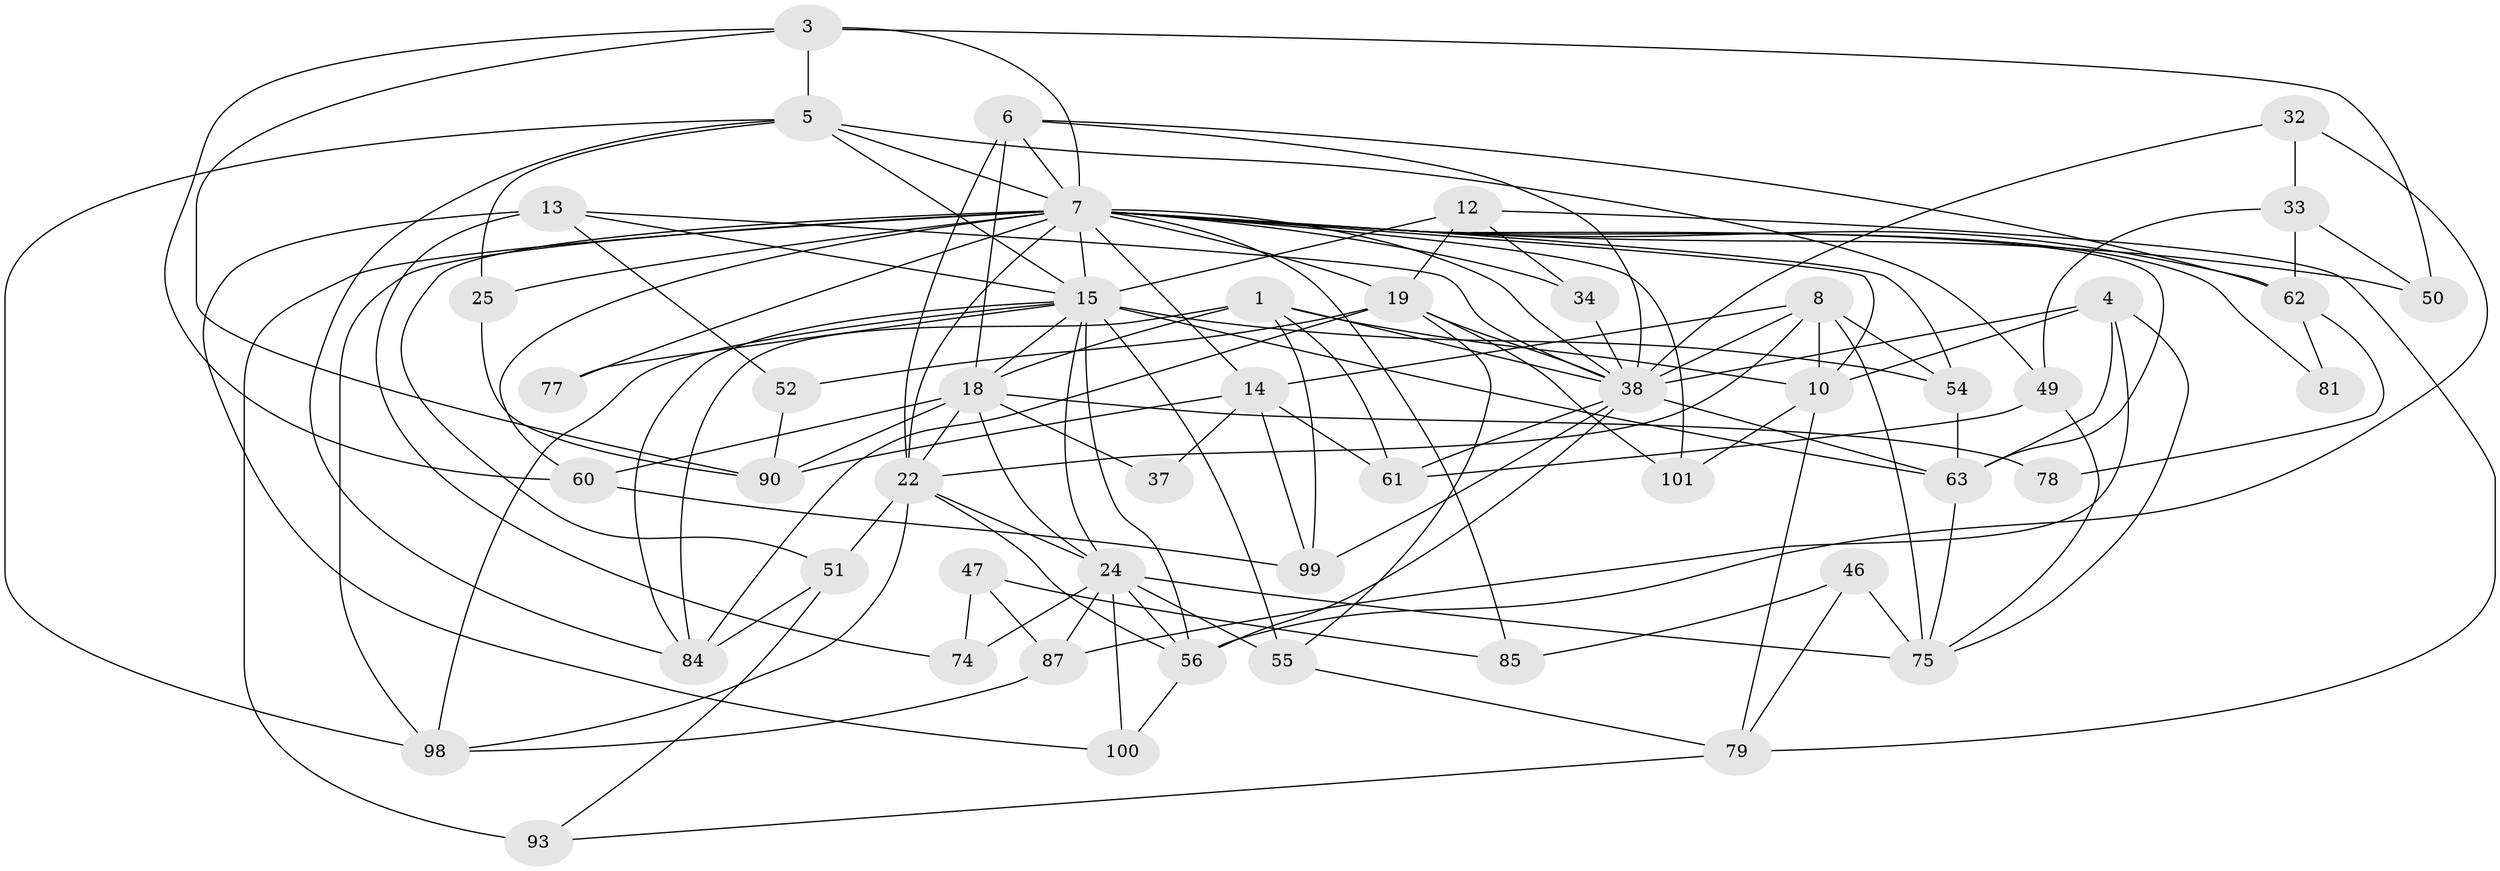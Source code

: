 // original degree distribution, {2: 0.09900990099009901, 6: 0.0891089108910891, 3: 0.32673267326732675, 4: 0.24752475247524752, 5: 0.18811881188118812, 7: 0.039603960396039604, 8: 0.009900990099009901}
// Generated by graph-tools (version 1.1) at 2025/14/03/09/25 04:14:54]
// undirected, 50 vertices, 130 edges
graph export_dot {
graph [start="1"]
  node [color=gray90,style=filled];
  1 [super="+2"];
  3 [super="+31"];
  4 [super="+30"];
  5 [super="+53+9"];
  6 [super="+88+11"];
  7 [super="+41+23+73+72"];
  8 [super="+20"];
  10 [super="+17+29"];
  12 [super="+16"];
  13;
  14 [super="+64"];
  15 [super="+40+28"];
  18 [super="+21"];
  19 [super="+58+66"];
  22 [super="+67+57"];
  24 [super="+35+36+92"];
  25;
  32;
  33 [super="+89"];
  34;
  37;
  38 [super="+76+39+70"];
  46;
  47;
  49;
  50;
  51 [super="+97"];
  52 [super="+83"];
  54;
  55 [super="+91+80"];
  56;
  60 [super="+82"];
  61 [super="+96"];
  62 [super="+71"];
  63 [super="+68"];
  74;
  75 [super="+86"];
  77;
  78;
  79;
  81;
  84 [super="+95"];
  85;
  87;
  90;
  93;
  98;
  99;
  100;
  101;
  1 -- 38;
  1 -- 99;
  1 -- 84;
  1 -- 10;
  1 -- 18;
  1 -- 61;
  3 -- 90;
  3 -- 50;
  3 -- 60;
  3 -- 7;
  3 -- 5;
  4 -- 63;
  4 -- 75;
  4 -- 87;
  4 -- 10;
  4 -- 38;
  5 -- 98;
  5 -- 15;
  5 -- 7 [weight=2];
  5 -- 49;
  5 -- 84;
  5 -- 25;
  6 -- 62 [weight=2];
  6 -- 22 [weight=3];
  6 -- 7 [weight=2];
  6 -- 18;
  6 -- 38;
  7 -- 101;
  7 -- 77 [weight=2];
  7 -- 50;
  7 -- 51 [weight=2];
  7 -- 93 [weight=2];
  7 -- 63;
  7 -- 25;
  7 -- 60;
  7 -- 10 [weight=2];
  7 -- 81;
  7 -- 85;
  7 -- 54;
  7 -- 34;
  7 -- 98;
  7 -- 14;
  7 -- 19 [weight=2];
  7 -- 62;
  7 -- 38;
  7 -- 15;
  7 -- 22 [weight=2];
  8 -- 38;
  8 -- 54;
  8 -- 10;
  8 -- 75 [weight=2];
  8 -- 14;
  8 -- 22;
  10 -- 79;
  10 -- 101;
  12 -- 34;
  12 -- 15;
  12 -- 19;
  12 -- 79;
  13 -- 38;
  13 -- 74;
  13 -- 100;
  13 -- 52;
  13 -- 15;
  14 -- 99;
  14 -- 61;
  14 -- 90;
  14 -- 37;
  15 -- 77;
  15 -- 55 [weight=2];
  15 -- 84;
  15 -- 54;
  15 -- 24;
  15 -- 56;
  15 -- 18;
  15 -- 98;
  15 -- 63;
  18 -- 60 [weight=3];
  18 -- 78;
  18 -- 37;
  18 -- 22;
  18 -- 24;
  18 -- 90;
  19 -- 84 [weight=2];
  19 -- 101;
  19 -- 52;
  19 -- 38;
  19 -- 55;
  22 -- 98;
  22 -- 51;
  22 -- 24;
  22 -- 56;
  24 -- 74;
  24 -- 100;
  24 -- 55;
  24 -- 87;
  24 -- 56;
  24 -- 75;
  25 -- 90;
  32 -- 56;
  32 -- 33;
  32 -- 38;
  33 -- 49;
  33 -- 50;
  33 -- 62;
  34 -- 38;
  38 -- 61 [weight=2];
  38 -- 63;
  38 -- 99;
  38 -- 56;
  46 -- 79;
  46 -- 85;
  46 -- 75;
  47 -- 85;
  47 -- 74;
  47 -- 87;
  49 -- 75;
  49 -- 61;
  51 -- 84;
  51 -- 93;
  52 -- 90;
  54 -- 63;
  55 -- 79;
  56 -- 100;
  60 -- 99;
  62 -- 81;
  62 -- 78;
  63 -- 75;
  79 -- 93;
  87 -- 98;
}
